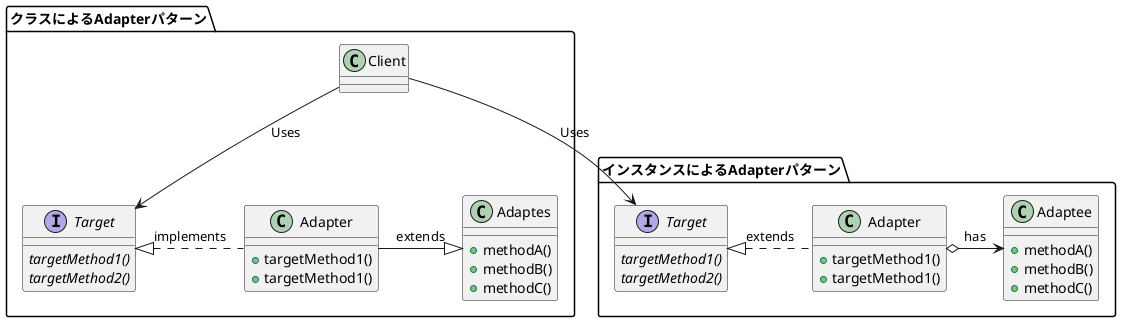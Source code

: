@startuml
namespace クラスによるAdapterパターン{
    interface Target{
        {abstract}targetMethod1()
        {abstract}targetMethod2()
    }
    class Adapter{
        +targetMethod1()
        +targetMethod1()
    }
    class Adaptes{
        +methodA()
        +methodB()
        +methodC()
    }
    Client --> Target:Uses
    Target <|.r. Adapter:implements
    Adapter-r-|> Adaptes:extends
}

namespace インスタンスによるAdapterパターン{
    interface Target{
        {abstract}targetMethod1()
        {abstract}targetMethod2()
    }
    class Adapter{
        +targetMethod1()
        +targetMethod1()
    }
    class Adaptee{
        +methodA()
        +methodB()
        +methodC()
    }
    Client --> Target:Uses
    Target <|.r. Adapter:extends
    Adapter o-r-> Adaptee:has
}

@enduml